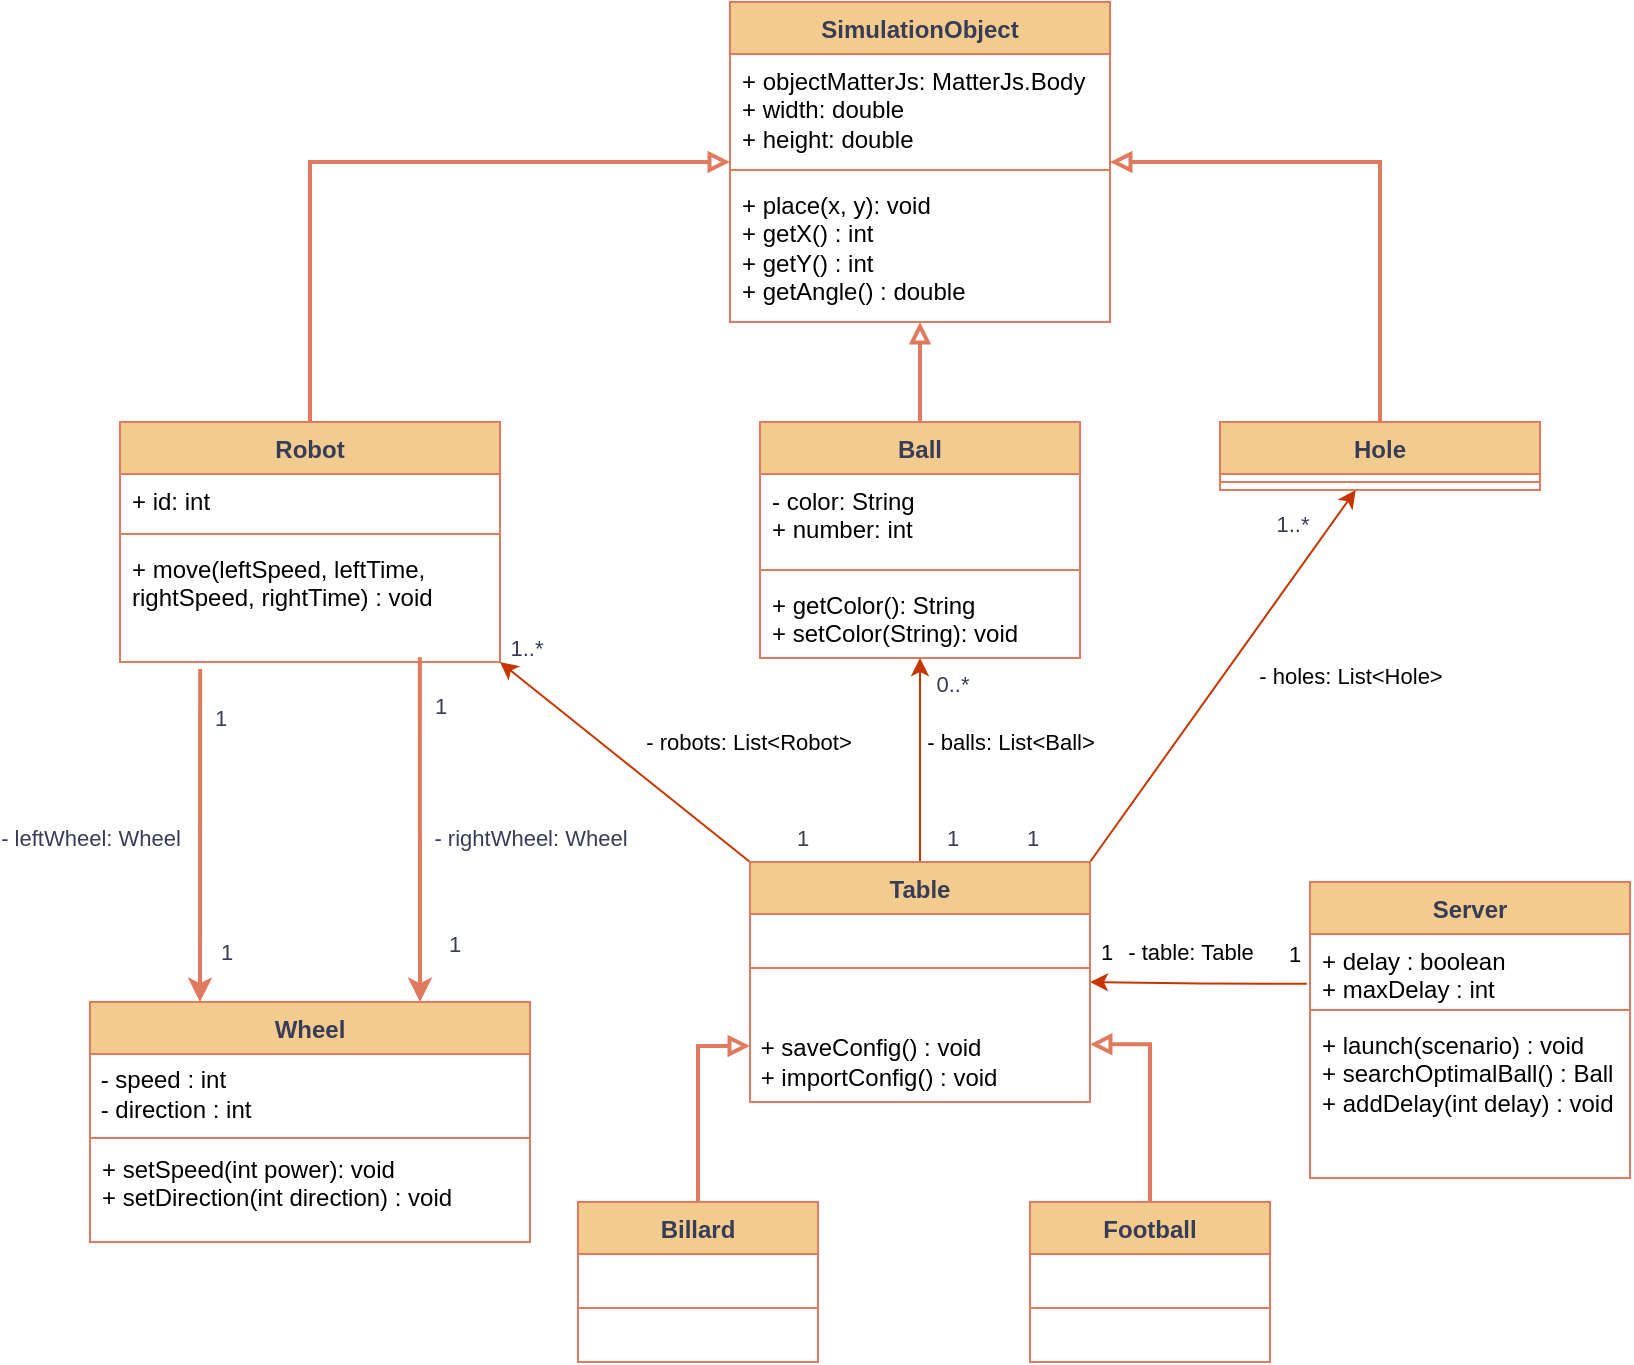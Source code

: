 <mxfile version="24.9.0">
  <diagram id="C5RBs43oDa-KdzZeNtuy" name="Page-1">
    <mxGraphModel dx="1050" dy="558" grid="1" gridSize="10" guides="1" tooltips="1" connect="1" arrows="1" fold="1" page="1" pageScale="1" pageWidth="827" pageHeight="1169" math="0" shadow="0">
      <root>
        <mxCell id="WIyWlLk6GJQsqaUBKTNV-0" />
        <mxCell id="WIyWlLk6GJQsqaUBKTNV-1" parent="WIyWlLk6GJQsqaUBKTNV-0" />
        <mxCell id="QqlxLtSXjk_3ugFP-hrV-0" value="&lt;b&gt;SimulationObject&lt;/b&gt;" style="swimlane;fontStyle=0;align=center;verticalAlign=top;childLayout=stackLayout;horizontal=1;startSize=26;horizontalStack=0;resizeParent=1;resizeParentMax=0;resizeLast=0;collapsible=1;marginBottom=0;whiteSpace=wrap;html=1;rounded=0;labelBackgroundColor=none;fillColor=#F2CC8F;strokeColor=#E07A5F;fontColor=#393C56;" parent="WIyWlLk6GJQsqaUBKTNV-1" vertex="1">
          <mxGeometry x="370" y="245" width="190" height="160" as="geometry" />
        </mxCell>
        <mxCell id="QqlxLtSXjk_3ugFP-hrV-1" value="+ objectMatterJs: MatterJs.Body&lt;div&gt;+ width: double&lt;/div&gt;&lt;div&gt;+ height: double&lt;/div&gt;" style="text;align=left;verticalAlign=top;spacingLeft=4;spacingRight=4;overflow=hidden;rotatable=0;points=[[0,0.5],[1,0.5]];portConstraint=eastwest;whiteSpace=wrap;html=1;rounded=0;labelBackgroundColor=none;fontStyle=0;" parent="QqlxLtSXjk_3ugFP-hrV-0" vertex="1">
          <mxGeometry y="26" width="190" height="54" as="geometry" />
        </mxCell>
        <mxCell id="QqlxLtSXjk_3ugFP-hrV-2" value="" style="line;strokeWidth=1;fillColor=none;align=left;verticalAlign=middle;spacingTop=-1;spacingLeft=3;spacingRight=3;rotatable=0;labelPosition=right;points=[];portConstraint=eastwest;strokeColor=#E07A5F;rounded=0;labelBackgroundColor=none;fontColor=#393C56;fontStyle=0" parent="QqlxLtSXjk_3ugFP-hrV-0" vertex="1">
          <mxGeometry y="80" width="190" height="8" as="geometry" />
        </mxCell>
        <mxCell id="QqlxLtSXjk_3ugFP-hrV-3" value="&lt;div&gt;+ place(x, y): void&lt;/div&gt;&lt;div&gt;+ getX() : int&lt;/div&gt;&lt;div&gt;+ getY() : int&lt;/div&gt;&lt;div&gt;+ getAngle() : double&lt;br&gt;&lt;/div&gt;" style="text;align=left;verticalAlign=top;spacingLeft=4;spacingRight=4;overflow=hidden;rotatable=0;points=[[0,0.5],[1,0.5]];portConstraint=eastwest;whiteSpace=wrap;html=1;rounded=0;labelBackgroundColor=none;fontStyle=0;" parent="QqlxLtSXjk_3ugFP-hrV-0" vertex="1">
          <mxGeometry y="88" width="190" height="72" as="geometry" />
        </mxCell>
        <mxCell id="QqlxLtSXjk_3ugFP-hrV-4" value="&lt;b&gt;Wheel&lt;/b&gt;" style="swimlane;fontStyle=0;align=center;verticalAlign=top;childLayout=stackLayout;horizontal=1;startSize=26;horizontalStack=0;resizeParent=1;resizeParentMax=0;resizeLast=0;collapsible=1;marginBottom=0;whiteSpace=wrap;html=1;rounded=0;labelBackgroundColor=none;fillColor=#F2CC8F;strokeColor=#E07A5F;fontColor=#393C56;" parent="WIyWlLk6GJQsqaUBKTNV-1" vertex="1">
          <mxGeometry x="50" y="745" width="220" height="120" as="geometry" />
        </mxCell>
        <mxCell id="eOT9KIBpFIWEf8Cm63II-1" value="&amp;nbsp;- speed : int&lt;div&gt;&amp;nbsp;- direction : int&lt;/div&gt;" style="text;html=1;align=left;verticalAlign=middle;resizable=0;points=[];autosize=1;" parent="QqlxLtSXjk_3ugFP-hrV-4" vertex="1">
          <mxGeometry y="26" width="220" height="40" as="geometry" />
        </mxCell>
        <mxCell id="QqlxLtSXjk_3ugFP-hrV-6" value="" style="line;strokeWidth=1;fillColor=none;align=left;verticalAlign=middle;spacingTop=-1;spacingLeft=3;spacingRight=3;rotatable=0;labelPosition=right;points=[];portConstraint=eastwest;strokeColor=#E07A5F;rounded=0;labelBackgroundColor=none;fontColor=#393C56;fontStyle=0" parent="QqlxLtSXjk_3ugFP-hrV-4" vertex="1">
          <mxGeometry y="66" width="220" height="4" as="geometry" />
        </mxCell>
        <mxCell id="QqlxLtSXjk_3ugFP-hrV-7" value="+ setSpeed(int power): void&lt;div&gt;+ setDirection(int direction) : void&lt;/div&gt;" style="text;align=left;verticalAlign=top;spacingLeft=4;spacingRight=4;overflow=hidden;rotatable=0;points=[[0,0.5],[1,0.5]];portConstraint=eastwest;whiteSpace=wrap;html=1;rounded=0;labelBackgroundColor=none;fontStyle=0;" parent="QqlxLtSXjk_3ugFP-hrV-4" vertex="1">
          <mxGeometry y="70" width="220" height="50" as="geometry" />
        </mxCell>
        <mxCell id="QqlxLtSXjk_3ugFP-hrV-8" value="&lt;b&gt;Robot&lt;span style=&quot;color: rgba(0, 0, 0, 0); font-family: monospace; font-size: 0px; text-align: start; text-wrap-mode: nowrap;&quot;&gt;%3CmxGraphModel%3E%3Croot%3E%3CmxCell%20id%3D%220%22%2F%3E%3CmxCell%20id%3D%221%22%20parent%3D%220%22%2F%3E%3CmxCell%20id%3D%222%22%20value%3D%22Roue%26lt%3Bspan%20style%3D%26quot%3Bcolor%3A%20rgba(0%2C%200%2C%200%2C%200)%3B%20font-family%3A%20monospace%3B%20font-size%3A%200px%3B%20font-weight%3A%20400%3B%20text-align%3A%20start%3B%20text-wrap-mode%3A%20nowrap%3B%26quot%3B%26gt%3B%253CmxGraphModel%253E%253Croot%253E%253CmxCell%2520id%253D%25220%2522%252F%253E%253CmxCell%2520id%253D%25221%2522%2520parent%253D%25220%2522%252F%253E%253CmxCell%2520id%253D%25222%2522%2520value%253D%2522Objet%2522%2520style%253D%2522swimlane%253BfontStyle%253D1%253Balign%253Dcenter%253BverticalAlign%253Dtop%253BchildLayout%253DstackLayout%253Bhorizontal%253D1%253BstartSize%253D26%253BhorizontalStack%253D0%253BresizeParent%253D1%253BresizeParentMax%253D0%253BresizeLast%253D0%253Bcollapsible%253D1%253BmarginBottom%253D0%253BwhiteSpace%253Dwrap%253Bhtml%253D1%253B%2522%2520vertex%253D%25221%2522%2520parent%253D%25221%2522%253E%253CmxGeometry%2520x%253D%2522230%2522%2520y%253D%2522150%2522%2520width%253D%2522160%2522%2520height%253D%252286%2522%2520as%253D%2522geometry%2522%252F%253E%253C%252FmxCell%253E%253CmxCell%2520id%253D%25223%2522%2520value%253D%2522%252B%2520field%253A%2520type%2522%2520style%253D%2522text%253BstrokeColor%253Dnone%253BfillColor%253Dnone%253Balign%253Dleft%253BverticalAlign%253Dtop%253BspacingLeft%253D4%253BspacingRight%253D4%253Boverflow%253Dhidden%253Brotatable%253D0%253Bpoints%253D%255B%255B0%252C0.5%255D%252C%255B1%252C0.5%255D%255D%253BportConstraint%253Deastwest%253BwhiteSpace%253Dwrap%253Bhtml%253D1%253B%2522%2520vertex%253D%25221%2522%2520parent%253D%25222%2522%253E%253CmxGeometry%2520y%253D%252226%2522%2520width%253D%2522160%2522%2520height%253D%252226%2522%2520as%253D%2522geometry%2522%252F%253E%253C%252FmxCell%253E%253CmxCell%2520id%253D%25224%2522%2520value%253D%2522%2522%2520style%253D%2522line%253BstrokeWidth%253D1%253BfillColor%253Dnone%253Balign%253Dleft%253BverticalAlign%253Dmiddle%253BspacingTop%253D-1%253BspacingLeft%253D3%253BspacingRight%253D3%253Brotatable%253D0%253BlabelPosition%253Dright%253Bpoints%253D%255B%255D%253BportConstraint%253Deastwest%253BstrokeColor%253Dinherit%253B%2522%2520vertex%253D%25221%2522%2520parent%253D%25222%2522%253E%253CmxGeometry%2520y%253D%252252%2522%2520width%253D%2522160%2522%2520height%253D%25228%2522%2520as%253D%2522geometry%2522%252F%253E%253C%252FmxCell%253E%253CmxCell%2520id%253D%25225%2522%2520value%253D%2522%252B%2520method(type)%253A%2520type%2522%2520style%253D%2522text%253BstrokeColor%253Dnone%253BfillColor%253Dnone%253Balign%253Dleft%253BverticalAlign%253Dtop%253BspacingLeft%253D4%253BspacingRight%253D4%253Boverflow%253Dhidden%253Brotatable%253D0%253Bpoints%253D%255B%255B0%252C0.5%255D%252C%255B1%252C0.5%255D%255D%253BportConstraint%253Deastwest%253BwhiteSpace%253Dwrap%253Bhtml%253D1%253B%2522%2520vertex%253D%25221%2522%2520parent%253D%25222%2522%253E%253CmxGeometry%2520y%253D%252260%2522%2520width%253D%2522160%2522%2520height%253D%252226%2522%2520as%253D%2522geometry%2522%252F%253E%253C%252FmxCell%253E%253C%252Froot%253E%253C%252FmxGraphModel%253E%26lt%3B%2Fspan%26gt%3B%22%20style%3D%22swimlane%3BfontStyle%3D1%3Balign%3Dcenter%3BverticalAlign%3Dtop%3BchildLayout%3DstackLayout%3Bhorizontal%3D1%3BstartSize%3D26%3BhorizontalStack%3D0%3BresizeParent%3D1%3BresizeParentMax%3D0%3BresizeLast%3D0%3Bcollapsible%3D1%3BmarginBottom%3D0%3BwhiteSpace%3Dwrap%3Bhtml%3D1%3B%22%20vertex%3D%221%22%20parent%3D%221%22%3E%3CmxGeometry%20x%3D%2270%22%20y%3D%22290%22%20width%3D%22160%22%20height%3D%2286%22%20as%3D%22geometry%22%2F%3E%3C%2FmxCell%3E%3CmxCell%20id%3D%223%22%20value%3D%22%2B%20field%3A%20type%22%20style%3D%22text%3BstrokeColor%3Dnone%3BfillColor%3Dnone%3Balign%3Dleft%3BverticalAlign%3Dtop%3BspacingLeft%3D4%3BspacingRight%3D4%3Boverflow%3Dhidden%3Brotatable%3D0%3Bpoints%3D%5B%5B0%2C0.5%5D%2C%5B1%2C0.5%5D%5D%3BportConstraint%3Deastwest%3BwhiteSpace%3Dwrap%3Bhtml%3D1%3B%22%20vertex%3D%221%22%20parent%3D%222%22%3E%3CmxGeometry%20y%3D%2226%22%20width%3D%22160%22%20height%3D%2226%22%20as%3D%22geometry%22%2F%3E%3C%2FmxCell%3E%3CmxCell%20id%3D%224%22%20value%3D%22%22%20style%3D%22line%3BstrokeWidth%3D1%3BfillColor%3Dnone%3Balign%3Dleft%3BverticalAlign%3Dmiddle%3BspacingTop%3D-1%3BspacingLeft%3D3%3BspacingRight%3D3%3Brotatable%3D0%3BlabelPosition%3Dright%3Bpoints%3D%5B%5D%3BportConstraint%3Deastwest%3BstrokeColor%3Dinherit%3B%22%20vertex%3D%221%22%20parent%3D%222%22%3E%3CmxGeometry%20y%3D%2252%22%20width%3D%22160%22%20height%3D%228%22%20as%3D%22geometry%22%2F%3E%3C%2FmxCell%3E%3CmxCell%20id%3D%225%22%20value%3D%22%2B%20method(type)%3A%20type%22%20style%3D%22text%3BstrokeColor%3Dnone%3BfillColor%3Dnone%3Balign%3Dleft%3BverticalAlign%3Dtop%3BspacingLeft%3D4%3BspacingRight%3D4%3Boverflow%3Dhidden%3Brotatable%3D0%3Bpoints%3D%5B%5B0%2C0.5%5D%2C%5B1%2C0.5%5D%5D%3BportConstraint%3Deastwest%3BwhiteSpace%3Dwrap%3Bhtml%3D1%3B%22%20vertex%3D%221%22%20parent%3D%222%22%3E%3CmxGeometry%20y%3D%2260%22%20width%3D%22160%22%20height%3D%2226%22%20as%3D%22geometry%22%2F%3E%3C%2FmxCell%3E%3C%2Froot%3E%3C%2FmxGraphModel%3E&lt;/span&gt;&lt;span style=&quot;color: rgba(0, 0, 0, 0); font-family: monospace; font-size: 0px; text-align: start; text-wrap-mode: nowrap;&quot;&gt;%3CmxGraphModel%3E%3Croot%3E%3CmxCell%20id%3D%220%22%2F%3E%3CmxCell%20id%3D%221%22%20parent%3D%220%22%2F%3E%3CmxCell%20id%3D%222%22%20value%3D%22Roue%26lt%3Bspan%20style%3D%26quot%3Bcolor%3A%20rgba(0%2C%200%2C%200%2C%200)%3B%20font-family%3A%20monospace%3B%20font-size%3A%200px%3B%20font-weight%3A%20400%3B%20text-align%3A%20start%3B%20text-wrap-mode%3A%20nowrap%3B%26quot%3B%26gt%3B%253CmxGraphModel%253E%253Croot%253E%253CmxCell%2520id%253D%25220%2522%252F%253E%253CmxCell%2520id%253D%25221%2522%2520parent%253D%25220%2522%252F%253E%253CmxCell%2520id%253D%25222%2522%2520value%253D%2522Objet%2522%2520style%253D%2522swimlane%253BfontStyle%253D1%253Balign%253Dcenter%253BverticalAlign%253Dtop%253BchildLayout%253DstackLayout%253Bhorizontal%253D1%253BstartSize%253D26%253BhorizontalStack%253D0%253BresizeParent%253D1%253BresizeParentMax%253D0%253BresizeLast%253D0%253Bcollapsible%253D1%253BmarginBottom%253D0%253BwhiteSpace%253Dwrap%253Bhtml%253D1%253B%2522%2520vertex%253D%25221%2522%2520parent%253D%25221%2522%253E%253CmxGeometry%2520x%253D%2522230%2522%2520y%253D%2522150%2522%2520width%253D%2522160%2522%2520height%253D%252286%2522%2520as%253D%2522geometry%2522%252F%253E%253C%252FmxCell%253E%253CmxCell%2520id%253D%25223%2522%2520value%253D%2522%252B%2520field%253A%2520type%2522%2520style%253D%2522text%253BstrokeColor%253Dnone%253BfillColor%253Dnone%253Balign%253Dleft%253BverticalAlign%253Dtop%253BspacingLeft%253D4%253BspacingRight%253D4%253Boverflow%253Dhidden%253Brotatable%253D0%253Bpoints%253D%255B%255B0%252C0.5%255D%252C%255B1%252C0.5%255D%255D%253BportConstraint%253Deastwest%253BwhiteSpace%253Dwrap%253Bhtml%253D1%253B%2522%2520vertex%253D%25221%2522%2520parent%253D%25222%2522%253E%253CmxGeometry%2520y%253D%252226%2522%2520width%253D%2522160%2522%2520height%253D%252226%2522%2520as%253D%2522geometry%2522%252F%253E%253C%252FmxCell%253E%253CmxCell%2520id%253D%25224%2522%2520value%253D%2522%2522%2520style%253D%2522line%253BstrokeWidth%253D1%253BfillColor%253Dnone%253Balign%253Dleft%253BverticalAlign%253Dmiddle%253BspacingTop%253D-1%253BspacingLeft%253D3%253BspacingRight%253D3%253Brotatable%253D0%253BlabelPosition%253Dright%253Bpoints%253D%255B%255D%253BportConstraint%253Deastwest%253BstrokeColor%253Dinherit%253B%2522%2520vertex%253D%25221%2522%2520parent%253D%25222%2522%253E%253CmxGeometry%2520y%253D%252252%2522%2520width%253D%2522160%2522%2520height%253D%25228%2522%2520as%253D%2522geometry%2522%252F%253E%253C%252FmxCell%253E%253CmxCell%2520id%253D%25225%2522%2520value%253D%2522%252B%2520method(type)%253A%2520type%2522%2520style%253D%2522text%253BstrokeColor%253Dnone%253BfillColor%253Dnone%253Balign%253Dleft%253BverticalAlign%253Dtop%253BspacingLeft%253D4%253BspacingRight%253D4%253Boverflow%253Dhidden%253Brotatable%253D0%253Bpoints%253D%255B%255B0%252C0.5%255D%252C%255B1%252C0.5%255D%255D%253BportConstraint%253Deastwest%253BwhiteSpace%253Dwrap%253Bhtml%253D1%253B%2522%2520vertex%253D%25221%2522%2520parent%253D%25222%2522%253E%253CmxGeometry%2520y%253D%252260%2522%2520width%253D%2522160%2522%2520height%253D%252226%2522%2520as%253D%2522geometry%2522%252F%253E%253C%252FmxCell%253E%253C%252Froot%253E%253C%252FmxGraphModel%253E%26lt%3B%2Fspan%26gt%3B%22%20style%3D%22swimlane%3BfontStyle%3D1%3Balign%3Dcenter%3BverticalAlign%3Dtop%3BchildLayout%3DstackLayout%3Bhorizontal%3D1%3BstartSize%3D26%3BhorizontalStack%3D0%3BresizeParent%3D1%3BresizeParentMax%3D0%3BresizeLast%3D0%3Bcollapsible%3D1%3BmarginBottom%3D0%3BwhiteSpace%3Dwrap%3Bhtml%3D1%3B%22%20vertex%3D%221%22%20parent%3D%221%22%3E%3CmxGeometry%20x%3D%2270%22%20y%3D%22290%22%20width%3D%22160%22%20height%3D%2286%22%20as%3D%22geometry%22%2F%3E%3C%2FmxCell%3E%3CmxCell%20id%3D%223%22%20value%3D%22%2B%20field%3A%20type%22%20style%3D%22text%3BstrokeColor%3Dnone%3BfillColor%3Dnone%3Balign%3Dleft%3BverticalAlign%3Dtop%3BspacingLeft%3D4%3BspacingRight%3D4%3Boverflow%3Dhidden%3Brotatable%3D0%3Bpoints%3D%5B%5B0%2C0.5%5D%2C%5B1%2C0.5%5D%5D%3BportConstraint%3Deastwest%3BwhiteSpace%3Dwrap%3Bhtml%3D1%3B%22%20vertex%3D%221%22%20parent%3D%222%22%3E%3CmxGeometry%20y%3D%2226%22%20width%3D%22160%22%20height%3D%2226%22%20as%3D%22geometry%22%2F%3E%3C%2FmxCell%3E%3CmxCell%20id%3D%224%22%20value%3D%22%22%20style%3D%22line%3BstrokeWidth%3D1%3BfillColor%3Dnone%3Balign%3Dleft%3BverticalAlign%3Dmiddle%3BspacingTop%3D-1%3BspacingLeft%3D3%3BspacingRight%3D3%3Brotatable%3D0%3BlabelPosition%3Dright%3Bpoints%3D%5B%5D%3BportConstraint%3Deastwest%3BstrokeColor%3Dinherit%3B%22%20vertex%3D%221%22%20parent%3D%222%22%3E%3CmxGeometry%20y%3D%2252%22%20width%3D%22160%22%20height%3D%228%22%20as%3D%22geometry%22%2F%3E%3C%2FmxCell%3E%3CmxCell%20id%3D%225%22%20value%3D%22%2B%20method(type)%3A%20type%22%20style%3D%22text%3BstrokeColor%3Dnone%3BfillColor%3Dnone%3Balign%3Dleft%3BverticalAlign%3Dtop%3BspacingLeft%3D4%3BspacingRight%3D4%3Boverflow%3Dhidden%3Brotatable%3D0%3Bpoints%3D%5B%5B0%2C0.5%5D%2C%5B1%2C0.5%5D%5D%3BportConstraint%3Deastwest%3BwhiteSpace%3Dwrap%3Bhtml%3D1%3B%22%20vertex%3D%221%22%20parent%3D%222%22%3E%3CmxGeometry%20y%3D%2260%22%20width%3D%22160%22%20height%3D%2226%22%20as%3D%22geometry%22%2F%3E%3C%2FmxCell%3E%3C%2Froot%3E%3C%2FmxGraphModel%3E&lt;/span&gt;&lt;/b&gt;" style="swimlane;fontStyle=0;align=center;verticalAlign=top;childLayout=stackLayout;horizontal=1;startSize=26;horizontalStack=0;resizeParent=1;resizeParentMax=0;resizeLast=0;collapsible=1;marginBottom=0;whiteSpace=wrap;html=1;rounded=0;labelBackgroundColor=none;fillColor=#F2CC8F;strokeColor=#E07A5F;fontColor=#393C56;" parent="WIyWlLk6GJQsqaUBKTNV-1" vertex="1">
          <mxGeometry x="65" y="455" width="190" height="120" as="geometry" />
        </mxCell>
        <mxCell id="QqlxLtSXjk_3ugFP-hrV-9" value="+ id: int" style="text;align=left;verticalAlign=top;spacingLeft=4;spacingRight=4;overflow=hidden;rotatable=0;points=[[0,0.5],[1,0.5]];portConstraint=eastwest;whiteSpace=wrap;html=1;rounded=0;labelBackgroundColor=none;fontStyle=0;" parent="QqlxLtSXjk_3ugFP-hrV-8" vertex="1">
          <mxGeometry y="26" width="190" height="26" as="geometry" />
        </mxCell>
        <mxCell id="QqlxLtSXjk_3ugFP-hrV-10" value="" style="line;strokeWidth=1;fillColor=none;align=left;verticalAlign=middle;spacingTop=-1;spacingLeft=3;spacingRight=3;rotatable=0;labelPosition=right;points=[];portConstraint=eastwest;strokeColor=#E07A5F;rounded=0;labelBackgroundColor=none;fontColor=#393C56;fontStyle=0" parent="QqlxLtSXjk_3ugFP-hrV-8" vertex="1">
          <mxGeometry y="52" width="190" height="8" as="geometry" />
        </mxCell>
        <mxCell id="QqlxLtSXjk_3ugFP-hrV-11" value="+ move(leftSpeed, leftTime, rightSpeed, rightTime) : void" style="text;align=left;verticalAlign=top;spacingLeft=4;spacingRight=4;overflow=hidden;rotatable=0;points=[[0,0.5],[1,0.5]];portConstraint=eastwest;whiteSpace=wrap;html=1;rounded=0;labelBackgroundColor=none;fontStyle=0;" parent="QqlxLtSXjk_3ugFP-hrV-8" vertex="1">
          <mxGeometry y="60" width="190" height="60" as="geometry" />
        </mxCell>
        <mxCell id="QqlxLtSXjk_3ugFP-hrV-12" value="&lt;b&gt;Hole&lt;/b&gt;" style="swimlane;fontStyle=0;align=center;verticalAlign=top;childLayout=stackLayout;horizontal=1;startSize=26;horizontalStack=0;resizeParent=1;resizeParentMax=0;resizeLast=0;collapsible=1;marginBottom=0;whiteSpace=wrap;html=1;rounded=0;labelBackgroundColor=none;fillColor=#F2CC8F;strokeColor=#E07A5F;fontColor=#393C56;" parent="WIyWlLk6GJQsqaUBKTNV-1" vertex="1">
          <mxGeometry x="615" y="455" width="160" height="34" as="geometry" />
        </mxCell>
        <mxCell id="QqlxLtSXjk_3ugFP-hrV-14" value="" style="line;strokeWidth=1;fillColor=none;align=left;verticalAlign=middle;spacingTop=-1;spacingLeft=3;spacingRight=3;rotatable=0;labelPosition=right;points=[];portConstraint=eastwest;strokeColor=#E07A5F;rounded=0;labelBackgroundColor=none;fontColor=#393C56;fontStyle=0" parent="QqlxLtSXjk_3ugFP-hrV-12" vertex="1">
          <mxGeometry y="26" width="160" height="8" as="geometry" />
        </mxCell>
        <mxCell id="QqlxLtSXjk_3ugFP-hrV-16" value="&lt;b&gt;Ball&lt;/b&gt;" style="swimlane;fontStyle=0;align=center;verticalAlign=top;childLayout=stackLayout;horizontal=1;startSize=26;horizontalStack=0;resizeParent=1;resizeParentMax=0;resizeLast=0;collapsible=1;marginBottom=0;whiteSpace=wrap;html=1;rounded=0;labelBackgroundColor=none;fillColor=#F2CC8F;strokeColor=#E07A5F;fontColor=#393C56;" parent="WIyWlLk6GJQsqaUBKTNV-1" vertex="1">
          <mxGeometry x="385" y="455" width="160" height="118" as="geometry" />
        </mxCell>
        <mxCell id="QqlxLtSXjk_3ugFP-hrV-17" value="- color: String&lt;div&gt;+ number: int&lt;/div&gt;" style="text;align=left;verticalAlign=top;spacingLeft=4;spacingRight=4;overflow=hidden;rotatable=0;points=[[0,0.5],[1,0.5]];portConstraint=eastwest;whiteSpace=wrap;html=1;rounded=0;labelBackgroundColor=none;fontStyle=0;" parent="QqlxLtSXjk_3ugFP-hrV-16" vertex="1">
          <mxGeometry y="26" width="160" height="44" as="geometry" />
        </mxCell>
        <mxCell id="QqlxLtSXjk_3ugFP-hrV-18" value="" style="line;strokeWidth=1;fillColor=none;align=left;verticalAlign=middle;spacingTop=-1;spacingLeft=3;spacingRight=3;rotatable=0;labelPosition=right;points=[];portConstraint=eastwest;strokeColor=#E07A5F;rounded=0;labelBackgroundColor=none;fontColor=#393C56;fontStyle=0" parent="QqlxLtSXjk_3ugFP-hrV-16" vertex="1">
          <mxGeometry y="70" width="160" height="8" as="geometry" />
        </mxCell>
        <mxCell id="QqlxLtSXjk_3ugFP-hrV-19" value="+ getColor(): String&lt;div&gt;+ setColor(String): void&lt;/div&gt;" style="text;align=left;verticalAlign=top;spacingLeft=4;spacingRight=4;overflow=hidden;rotatable=0;points=[[0,0.5],[1,0.5]];portConstraint=eastwest;whiteSpace=wrap;html=1;rounded=0;labelBackgroundColor=none;fontStyle=0;" parent="QqlxLtSXjk_3ugFP-hrV-16" vertex="1">
          <mxGeometry y="78" width="160" height="40" as="geometry" />
        </mxCell>
        <mxCell id="QqlxLtSXjk_3ugFP-hrV-21" value="" style="endArrow=block;html=1;rounded=0;endFill=0;labelBackgroundColor=none;strokeColor=#E07A5F;fontColor=default;strokeWidth=2;fontStyle=0" parent="WIyWlLk6GJQsqaUBKTNV-1" source="QqlxLtSXjk_3ugFP-hrV-16" target="QqlxLtSXjk_3ugFP-hrV-0" edge="1">
          <mxGeometry width="50" height="50" relative="1" as="geometry">
            <mxPoint x="195" y="595" as="sourcePoint" />
            <mxPoint x="245" y="545" as="targetPoint" />
          </mxGeometry>
        </mxCell>
        <mxCell id="QqlxLtSXjk_3ugFP-hrV-22" value="" style="endArrow=block;html=1;rounded=0;endFill=0;labelBackgroundColor=none;strokeColor=#E07A5F;fontColor=default;strokeWidth=2;fontStyle=0;edgeStyle=orthogonalEdgeStyle;" parent="WIyWlLk6GJQsqaUBKTNV-1" source="QqlxLtSXjk_3ugFP-hrV-8" target="QqlxLtSXjk_3ugFP-hrV-0" edge="1">
          <mxGeometry width="50" height="50" relative="1" as="geometry">
            <mxPoint x="275" y="429" as="sourcePoint" />
            <mxPoint x="395" y="374" as="targetPoint" />
            <Array as="points">
              <mxPoint x="160" y="325" />
            </Array>
          </mxGeometry>
        </mxCell>
        <mxCell id="QqlxLtSXjk_3ugFP-hrV-23" value="" style="endArrow=block;html=1;rounded=0;endFill=0;labelBackgroundColor=none;strokeColor=#E07A5F;fontColor=default;strokeWidth=2;fontStyle=0;edgeStyle=orthogonalEdgeStyle;" parent="WIyWlLk6GJQsqaUBKTNV-1" source="QqlxLtSXjk_3ugFP-hrV-12" target="QqlxLtSXjk_3ugFP-hrV-0" edge="1">
          <mxGeometry width="50" height="50" relative="1" as="geometry">
            <mxPoint x="475" y="455" as="sourcePoint" />
            <mxPoint x="475" y="381" as="targetPoint" />
            <Array as="points">
              <mxPoint x="695" y="325" />
            </Array>
          </mxGeometry>
        </mxCell>
        <mxCell id="QqlxLtSXjk_3ugFP-hrV-28" value="" style="endArrow=classic;html=1;rounded=0;labelBackgroundColor=none;strokeColor=#E07A5F;fontColor=default;strokeWidth=2;fontStyle=0;entryX=0.25;entryY=0;entryDx=0;entryDy=0;exitX=0.211;exitY=1.058;exitDx=0;exitDy=0;exitPerimeter=0;" parent="WIyWlLk6GJQsqaUBKTNV-1" source="QqlxLtSXjk_3ugFP-hrV-11" target="QqlxLtSXjk_3ugFP-hrV-4" edge="1">
          <mxGeometry width="50" height="50" relative="1" as="geometry">
            <mxPoint x="115" y="564" as="sourcePoint" />
            <mxPoint x="115" y="715" as="targetPoint" />
          </mxGeometry>
        </mxCell>
        <mxCell id="QqlxLtSXjk_3ugFP-hrV-29" value="- leftWheel: Wheel" style="edgeLabel;html=1;align=center;verticalAlign=middle;resizable=0;points=[];rounded=0;labelBackgroundColor=none;fontColor=#393C56;fontStyle=0" parent="QqlxLtSXjk_3ugFP-hrV-28" connectable="0" vertex="1">
          <mxGeometry x="-0.492" relative="1" as="geometry">
            <mxPoint x="-55" y="42" as="offset" />
          </mxGeometry>
        </mxCell>
        <mxCell id="QqlxLtSXjk_3ugFP-hrV-30" value="1" style="edgeLabel;html=1;align=center;verticalAlign=middle;resizable=0;points=[];rounded=0;labelBackgroundColor=none;fontColor=#393C56;fontStyle=0" parent="QqlxLtSXjk_3ugFP-hrV-28" connectable="0" vertex="1">
          <mxGeometry x="-0.785" y="-1" relative="1" as="geometry">
            <mxPoint x="11" y="6" as="offset" />
          </mxGeometry>
        </mxCell>
        <mxCell id="QqlxLtSXjk_3ugFP-hrV-31" value="1" style="edgeLabel;html=1;align=center;verticalAlign=middle;resizable=0;points=[];rounded=0;labelBackgroundColor=none;fontColor=#393C56;fontStyle=0" parent="QqlxLtSXjk_3ugFP-hrV-28" connectable="0" vertex="1">
          <mxGeometry x="0.553" relative="1" as="geometry">
            <mxPoint x="13" y="12" as="offset" />
          </mxGeometry>
        </mxCell>
        <mxCell id="PfL0u-gfM9ihLVFZzfGR-6" value="" style="endArrow=classic;html=1;rounded=0;exitX=0;exitY=0;exitDx=0;exitDy=0;entryX=1;entryY=1;entryDx=0;entryDy=0;fillColor=#fa6800;strokeColor=#C73500;" parent="WIyWlLk6GJQsqaUBKTNV-1" source="PfL0u-gfM9ihLVFZzfGR-2" target="QqlxLtSXjk_3ugFP-hrV-8" edge="1">
          <mxGeometry width="50" height="50" relative="1" as="geometry">
            <mxPoint x="704" y="345" as="sourcePoint" />
            <mxPoint x="280" y="590" as="targetPoint" />
          </mxGeometry>
        </mxCell>
        <mxCell id="PfL0u-gfM9ihLVFZzfGR-8" value="- robots: List&amp;lt;Robot&amp;gt;" style="edgeLabel;html=1;align=center;verticalAlign=middle;resizable=0;points=[];" parent="PfL0u-gfM9ihLVFZzfGR-6" connectable="0" vertex="1">
          <mxGeometry x="-0.215" y="-1" relative="1" as="geometry">
            <mxPoint x="47" y="-20" as="offset" />
          </mxGeometry>
        </mxCell>
        <mxCell id="PfL0u-gfM9ihLVFZzfGR-9" value="" style="endArrow=classic;html=1;rounded=0;fillColor=#fa6800;strokeColor=#C73500;" parent="WIyWlLk6GJQsqaUBKTNV-1" source="PfL0u-gfM9ihLVFZzfGR-2" target="QqlxLtSXjk_3ugFP-hrV-16" edge="1">
          <mxGeometry width="50" height="50" relative="1" as="geometry">
            <mxPoint x="445" y="495" as="sourcePoint" />
            <mxPoint x="495" y="445" as="targetPoint" />
          </mxGeometry>
        </mxCell>
        <mxCell id="PfL0u-gfM9ihLVFZzfGR-11" value="- balls: List&amp;lt;Ball&amp;gt;" style="edgeLabel;html=1;align=center;verticalAlign=middle;resizable=0;points=[];" parent="PfL0u-gfM9ihLVFZzfGR-9" connectable="0" vertex="1">
          <mxGeometry x="-0.415" y="-3" relative="1" as="geometry">
            <mxPoint x="42" y="-30" as="offset" />
          </mxGeometry>
        </mxCell>
        <mxCell id="PfL0u-gfM9ihLVFZzfGR-10" value="" style="endArrow=classic;html=1;rounded=0;exitX=1;exitY=0;exitDx=0;exitDy=0;fillColor=#fa6800;strokeColor=#C73500;" parent="WIyWlLk6GJQsqaUBKTNV-1" source="PfL0u-gfM9ihLVFZzfGR-2" target="QqlxLtSXjk_3ugFP-hrV-12" edge="1">
          <mxGeometry width="50" height="50" relative="1" as="geometry">
            <mxPoint x="445" y="405" as="sourcePoint" />
            <mxPoint x="495" y="355" as="targetPoint" />
          </mxGeometry>
        </mxCell>
        <mxCell id="PfL0u-gfM9ihLVFZzfGR-12" value="- holes: List&amp;lt;Hole&amp;gt;" style="edgeLabel;html=1;align=center;verticalAlign=middle;resizable=0;points=[];" parent="PfL0u-gfM9ihLVFZzfGR-10" connectable="0" vertex="1">
          <mxGeometry x="0.177" relative="1" as="geometry">
            <mxPoint x="52" y="16" as="offset" />
          </mxGeometry>
        </mxCell>
        <mxCell id="PfL0u-gfM9ihLVFZzfGR-14" value="&lt;b&gt;Billard&lt;/b&gt;" style="swimlane;fontStyle=0;align=center;verticalAlign=top;childLayout=stackLayout;horizontal=1;startSize=26;horizontalStack=0;resizeParent=1;resizeParentMax=0;resizeLast=0;collapsible=1;marginBottom=0;whiteSpace=wrap;html=1;rounded=0;labelBackgroundColor=none;fillColor=#F2CC8F;strokeColor=#E07A5F;fontColor=#393C56;" parent="WIyWlLk6GJQsqaUBKTNV-1" vertex="1">
          <mxGeometry x="294" y="845" width="120" height="80" as="geometry" />
        </mxCell>
        <mxCell id="PfL0u-gfM9ihLVFZzfGR-15" value="" style="line;strokeWidth=1;fillColor=none;align=left;verticalAlign=middle;spacingTop=-1;spacingLeft=3;spacingRight=3;rotatable=0;labelPosition=right;points=[];portConstraint=eastwest;strokeColor=#E07A5F;rounded=0;labelBackgroundColor=none;fontColor=#393C56;fontStyle=0" parent="PfL0u-gfM9ihLVFZzfGR-14" vertex="1">
          <mxGeometry y="26" width="120" height="54" as="geometry" />
        </mxCell>
        <mxCell id="PfL0u-gfM9ihLVFZzfGR-17" value="" style="endArrow=block;html=1;rounded=0;endFill=0;labelBackgroundColor=none;strokeColor=#E07A5F;fontColor=default;strokeWidth=2;fontStyle=0;entryX=0;entryY=0.3;entryDx=0;entryDy=0;edgeStyle=orthogonalEdgeStyle;entryPerimeter=0;" parent="WIyWlLk6GJQsqaUBKTNV-1" source="PfL0u-gfM9ihLVFZzfGR-14" target="JiVwG-EkMutSp1eXOC8e-0" edge="1">
          <mxGeometry width="50" height="50" relative="1" as="geometry">
            <mxPoint x="705" y="415" as="sourcePoint" />
            <mxPoint x="705" y="315" as="targetPoint" />
          </mxGeometry>
        </mxCell>
        <mxCell id="PfL0u-gfM9ihLVFZzfGR-19" value="&lt;b&gt;Football&lt;/b&gt;" style="swimlane;fontStyle=0;align=center;verticalAlign=top;childLayout=stackLayout;horizontal=1;startSize=26;horizontalStack=0;resizeParent=1;resizeParentMax=0;resizeLast=0;collapsible=1;marginBottom=0;whiteSpace=wrap;html=1;rounded=0;labelBackgroundColor=none;fillColor=#F2CC8F;strokeColor=#E07A5F;fontColor=#393C56;" parent="WIyWlLk6GJQsqaUBKTNV-1" vertex="1">
          <mxGeometry x="520" y="845" width="120" height="80" as="geometry" />
        </mxCell>
        <mxCell id="PfL0u-gfM9ihLVFZzfGR-20" value="" style="line;strokeWidth=1;fillColor=none;align=left;verticalAlign=middle;spacingTop=-1;spacingLeft=3;spacingRight=3;rotatable=0;labelPosition=right;points=[];portConstraint=eastwest;strokeColor=#E07A5F;rounded=0;labelBackgroundColor=none;fontColor=#393C56;fontStyle=0" parent="PfL0u-gfM9ihLVFZzfGR-19" vertex="1">
          <mxGeometry y="26" width="120" height="54" as="geometry" />
        </mxCell>
        <mxCell id="PfL0u-gfM9ihLVFZzfGR-21" value="" style="endArrow=block;html=1;rounded=0;endFill=0;labelBackgroundColor=none;strokeColor=#E07A5F;fontColor=default;strokeWidth=2;fontStyle=0;edgeStyle=orthogonalEdgeStyle;exitX=0.5;exitY=0;exitDx=0;exitDy=0;entryX=1;entryY=0.278;entryDx=0;entryDy=0;entryPerimeter=0;" parent="WIyWlLk6GJQsqaUBKTNV-1" source="PfL0u-gfM9ihLVFZzfGR-19" target="JiVwG-EkMutSp1eXOC8e-0" edge="1">
          <mxGeometry width="50" height="50" relative="1" as="geometry">
            <mxPoint x="892" y="355" as="sourcePoint" />
            <mxPoint x="560" y="773" as="targetPoint" />
          </mxGeometry>
        </mxCell>
        <mxCell id="PfL0u-gfM9ihLVFZzfGR-22" value="" style="endArrow=classic;html=1;rounded=0;labelBackgroundColor=none;strokeColor=#E07A5F;fontColor=default;strokeWidth=2;fontStyle=0;entryX=0.75;entryY=0;entryDx=0;entryDy=0;exitX=0.789;exitY=0.961;exitDx=0;exitDy=0;exitPerimeter=0;" parent="WIyWlLk6GJQsqaUBKTNV-1" source="QqlxLtSXjk_3ugFP-hrV-11" target="QqlxLtSXjk_3ugFP-hrV-4" edge="1">
          <mxGeometry width="50" height="50" relative="1" as="geometry">
            <mxPoint x="185" y="564" as="sourcePoint" />
            <mxPoint x="185" y="715" as="targetPoint" />
          </mxGeometry>
        </mxCell>
        <mxCell id="PfL0u-gfM9ihLVFZzfGR-23" value="- rightWheel: Wheel" style="edgeLabel;html=1;align=center;verticalAlign=middle;resizable=0;points=[];rounded=0;labelBackgroundColor=none;fontColor=#393C56;fontStyle=0" parent="PfL0u-gfM9ihLVFZzfGR-22" connectable="0" vertex="1">
          <mxGeometry x="-0.492" relative="1" as="geometry">
            <mxPoint x="55" y="46" as="offset" />
          </mxGeometry>
        </mxCell>
        <mxCell id="PfL0u-gfM9ihLVFZzfGR-24" value="1" style="edgeLabel;html=1;align=center;verticalAlign=middle;resizable=0;points=[];rounded=0;labelBackgroundColor=none;fontColor=#393C56;fontStyle=0" parent="PfL0u-gfM9ihLVFZzfGR-22" connectable="0" vertex="1">
          <mxGeometry x="-0.785" y="-1" relative="1" as="geometry">
            <mxPoint x="11" y="6" as="offset" />
          </mxGeometry>
        </mxCell>
        <mxCell id="PfL0u-gfM9ihLVFZzfGR-2" value="&lt;b&gt;Table&lt;/b&gt;" style="swimlane;fontStyle=0;align=center;verticalAlign=top;childLayout=stackLayout;horizontal=1;startSize=26;horizontalStack=0;resizeParent=1;resizeParentMax=0;resizeLast=0;collapsible=1;marginBottom=0;whiteSpace=wrap;html=1;rounded=0;labelBackgroundColor=none;fillColor=#F2CC8F;strokeColor=#E07A5F;fontColor=#393C56;" parent="WIyWlLk6GJQsqaUBKTNV-1" vertex="1">
          <mxGeometry x="380" y="675" width="170" height="120" as="geometry" />
        </mxCell>
        <mxCell id="PfL0u-gfM9ihLVFZzfGR-4" value="" style="line;strokeWidth=1;fillColor=none;align=left;verticalAlign=middle;spacingTop=-1;spacingLeft=3;spacingRight=3;rotatable=0;labelPosition=right;points=[];portConstraint=eastwest;strokeColor=#E07A5F;rounded=0;labelBackgroundColor=none;fontColor=#393C56;fontStyle=0" parent="PfL0u-gfM9ihLVFZzfGR-2" vertex="1">
          <mxGeometry y="26" width="170" height="54" as="geometry" />
        </mxCell>
        <mxCell id="JiVwG-EkMutSp1eXOC8e-0" value="&lt;div&gt;&amp;nbsp;+ saveConfig() : void&lt;br&gt;&lt;/div&gt;&lt;div&gt;&amp;nbsp;+ importConfig() : void&lt;/div&gt;" style="text;html=1;align=left;verticalAlign=middle;resizable=0;points=[];autosize=1;strokeColor=none;fillColor=none;" parent="PfL0u-gfM9ihLVFZzfGR-2" vertex="1">
          <mxGeometry y="80" width="170" height="40" as="geometry" />
        </mxCell>
        <mxCell id="PfL0u-gfM9ihLVFZzfGR-30" value="&lt;b&gt;Server&lt;/b&gt;" style="swimlane;fontStyle=0;align=center;verticalAlign=top;childLayout=stackLayout;horizontal=1;startSize=26;horizontalStack=0;resizeParent=1;resizeParentMax=0;resizeLast=0;collapsible=1;marginBottom=0;whiteSpace=wrap;html=1;rounded=0;labelBackgroundColor=none;fillColor=#F2CC8F;strokeColor=#E07A5F;fontColor=#393C56;" parent="WIyWlLk6GJQsqaUBKTNV-1" vertex="1">
          <mxGeometry x="660" y="685" width="160" height="148" as="geometry" />
        </mxCell>
        <mxCell id="PfL0u-gfM9ihLVFZzfGR-31" value="&lt;div&gt;+&amp;nbsp;delay : boolean&lt;/div&gt;&lt;div&gt;+ maxDelay : int &lt;br&gt;&lt;/div&gt;" style="text;align=left;verticalAlign=top;spacingLeft=4;spacingRight=4;overflow=hidden;rotatable=0;points=[[0,0.5],[1,0.5]];portConstraint=eastwest;whiteSpace=wrap;html=1;rounded=0;labelBackgroundColor=none;fontStyle=0;" parent="PfL0u-gfM9ihLVFZzfGR-30" vertex="1">
          <mxGeometry y="26" width="160" height="34" as="geometry" />
        </mxCell>
        <mxCell id="PfL0u-gfM9ihLVFZzfGR-32" value="" style="line;strokeWidth=1;fillColor=none;align=left;verticalAlign=middle;spacingTop=-1;spacingLeft=3;spacingRight=3;rotatable=0;labelPosition=right;points=[];portConstraint=eastwest;strokeColor=#E07A5F;rounded=0;labelBackgroundColor=none;fontColor=#393C56;fontStyle=0" parent="PfL0u-gfM9ihLVFZzfGR-30" vertex="1">
          <mxGeometry y="60" width="160" height="8" as="geometry" />
        </mxCell>
        <mxCell id="PfL0u-gfM9ihLVFZzfGR-33" value="&lt;div&gt;+ launch(scenario) : void&lt;/div&gt;&lt;div&gt;+ searchOptimalBall() : Ball&lt;/div&gt;&lt;div&gt;+ addDelay(int delay) : void&lt;br&gt;&lt;/div&gt;" style="text;align=left;verticalAlign=top;spacingLeft=4;spacingRight=4;overflow=hidden;rotatable=0;points=[[0,0.5],[1,0.5]];portConstraint=eastwest;whiteSpace=wrap;html=1;rounded=0;labelBackgroundColor=none;fontStyle=0;" parent="PfL0u-gfM9ihLVFZzfGR-30" vertex="1">
          <mxGeometry y="68" width="160" height="80" as="geometry" />
        </mxCell>
        <mxCell id="PfL0u-gfM9ihLVFZzfGR-34" style="edgeStyle=orthogonalEdgeStyle;rounded=0;orthogonalLoop=1;jettySize=auto;html=1;exitX=-0.01;exitY=0.73;exitDx=0;exitDy=0;exitPerimeter=0;fillColor=#fa6800;strokeColor=#C73500;" parent="WIyWlLk6GJQsqaUBKTNV-1" source="PfL0u-gfM9ihLVFZzfGR-31" edge="1">
          <mxGeometry relative="1" as="geometry">
            <mxPoint x="550" y="735" as="targetPoint" />
          </mxGeometry>
        </mxCell>
        <mxCell id="PZ_-78xCeFSfEvyK-wwx-0" value="1" style="edgeLabel;html=1;align=center;verticalAlign=middle;resizable=0;points=[];" parent="PfL0u-gfM9ihLVFZzfGR-34" connectable="0" vertex="1">
          <mxGeometry x="0.85" y="-4" relative="1" as="geometry">
            <mxPoint y="-11" as="offset" />
          </mxGeometry>
        </mxCell>
        <mxCell id="PZ_-78xCeFSfEvyK-wwx-1" value="1" style="edgeLabel;html=1;align=center;verticalAlign=middle;resizable=0;points=[];" parent="PfL0u-gfM9ihLVFZzfGR-34" connectable="0" vertex="1">
          <mxGeometry x="-0.775" relative="1" as="geometry">
            <mxPoint x="5" y="-15" as="offset" />
          </mxGeometry>
        </mxCell>
        <mxCell id="nRpZkQKghgk42VGaVbXb-1" value="- table: Table" style="edgeLabel;html=1;align=center;verticalAlign=middle;resizable=0;points=[];" parent="WIyWlLk6GJQsqaUBKTNV-1" connectable="0" vertex="1">
          <mxGeometry x="599.999" y="720.004" as="geometry" />
        </mxCell>
        <mxCell id="nRpZkQKghgk42VGaVbXb-2" value="1..*" style="edgeLabel;html=1;align=center;verticalAlign=middle;resizable=0;points=[];rounded=0;labelBackgroundColor=none;fontColor=#393C56;fontStyle=0" parent="WIyWlLk6GJQsqaUBKTNV-1" connectable="0" vertex="1">
          <mxGeometry x="234.92" y="606.994" as="geometry">
            <mxPoint x="33" y="-39" as="offset" />
          </mxGeometry>
        </mxCell>
        <mxCell id="nRpZkQKghgk42VGaVbXb-3" value="1" style="edgeLabel;html=1;align=center;verticalAlign=middle;resizable=0;points=[];rounded=0;labelBackgroundColor=none;fontColor=#393C56;fontStyle=0" parent="WIyWlLk6GJQsqaUBKTNV-1" connectable="0" vertex="1">
          <mxGeometry x="244.92" y="616.994" as="geometry">
            <mxPoint x="161" y="46" as="offset" />
          </mxGeometry>
        </mxCell>
        <mxCell id="nRpZkQKghgk42VGaVbXb-4" value="1" style="edgeLabel;html=1;align=center;verticalAlign=middle;resizable=0;points=[];rounded=0;labelBackgroundColor=none;fontColor=#393C56;fontStyle=0" parent="WIyWlLk6GJQsqaUBKTNV-1" connectable="0" vertex="1">
          <mxGeometry x="360.0" y="616.994" as="geometry">
            <mxPoint x="161" y="46" as="offset" />
          </mxGeometry>
        </mxCell>
        <mxCell id="nRpZkQKghgk42VGaVbXb-5" value="1..*" style="edgeLabel;html=1;align=center;verticalAlign=middle;resizable=0;points=[];rounded=0;labelBackgroundColor=none;fontColor=#393C56;fontStyle=0" parent="WIyWlLk6GJQsqaUBKTNV-1" connectable="0" vertex="1">
          <mxGeometry x="490.0" y="460.004" as="geometry">
            <mxPoint x="161" y="46" as="offset" />
          </mxGeometry>
        </mxCell>
        <mxCell id="nRpZkQKghgk42VGaVbXb-6" value="1" style="edgeLabel;html=1;align=center;verticalAlign=middle;resizable=0;points=[];rounded=0;labelBackgroundColor=none;fontColor=#393C56;fontStyle=0" parent="WIyWlLk6GJQsqaUBKTNV-1" connectable="0" vertex="1">
          <mxGeometry x="320.0" y="616.994" as="geometry">
            <mxPoint x="161" y="46" as="offset" />
          </mxGeometry>
        </mxCell>
        <mxCell id="nRpZkQKghgk42VGaVbXb-7" value="0..*" style="edgeLabel;html=1;align=center;verticalAlign=middle;resizable=0;points=[];rounded=0;labelBackgroundColor=none;fontColor=#393C56;fontStyle=0" parent="WIyWlLk6GJQsqaUBKTNV-1" connectable="0" vertex="1">
          <mxGeometry x="320.0" y="540.004" as="geometry">
            <mxPoint x="161" y="46" as="offset" />
          </mxGeometry>
        </mxCell>
        <mxCell id="nRpZkQKghgk42VGaVbXb-8" value="1" style="edgeLabel;html=1;align=center;verticalAlign=middle;resizable=0;points=[];rounded=0;labelBackgroundColor=none;fontColor=#393C56;fontStyle=0" parent="WIyWlLk6GJQsqaUBKTNV-1" connectable="0" vertex="1">
          <mxGeometry x="128.02" y="720.007" as="geometry">
            <mxPoint x="104" y="-4" as="offset" />
          </mxGeometry>
        </mxCell>
      </root>
    </mxGraphModel>
  </diagram>
</mxfile>
